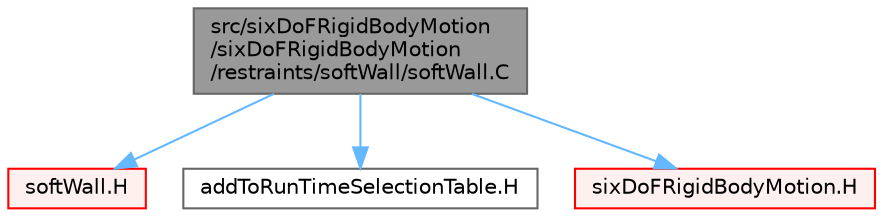 digraph "src/sixDoFRigidBodyMotion/sixDoFRigidBodyMotion/restraints/softWall/softWall.C"
{
 // LATEX_PDF_SIZE
  bgcolor="transparent";
  edge [fontname=Helvetica,fontsize=10,labelfontname=Helvetica,labelfontsize=10];
  node [fontname=Helvetica,fontsize=10,shape=box,height=0.2,width=0.4];
  Node1 [id="Node000001",label="src/sixDoFRigidBodyMotion\l/sixDoFRigidBodyMotion\l/restraints/softWall/softWall.C",height=0.2,width=0.4,color="gray40", fillcolor="grey60", style="filled", fontcolor="black",tooltip=" "];
  Node1 -> Node2 [id="edge1_Node000001_Node000002",color="steelblue1",style="solid",tooltip=" "];
  Node2 [id="Node000002",label="softWall.H",height=0.2,width=0.4,color="red", fillcolor="#FFF0F0", style="filled",URL="$sixDoFRigidBodyMotion_2sixDoFRigidBodyMotion_2restraints_2softWall_2softWall_8H.html",tooltip=" "];
  Node1 -> Node252 [id="edge2_Node000001_Node000252",color="steelblue1",style="solid",tooltip=" "];
  Node252 [id="Node000252",label="addToRunTimeSelectionTable.H",height=0.2,width=0.4,color="grey40", fillcolor="white", style="filled",URL="$addToRunTimeSelectionTable_8H.html",tooltip="Macros for easy insertion into run-time selection tables."];
  Node1 -> Node253 [id="edge3_Node000001_Node000253",color="steelblue1",style="solid",tooltip=" "];
  Node253 [id="Node000253",label="sixDoFRigidBodyMotion.H",height=0.2,width=0.4,color="red", fillcolor="#FFF0F0", style="filled",URL="$sixDoFRigidBodyMotion_8H.html",tooltip=" "];
}
